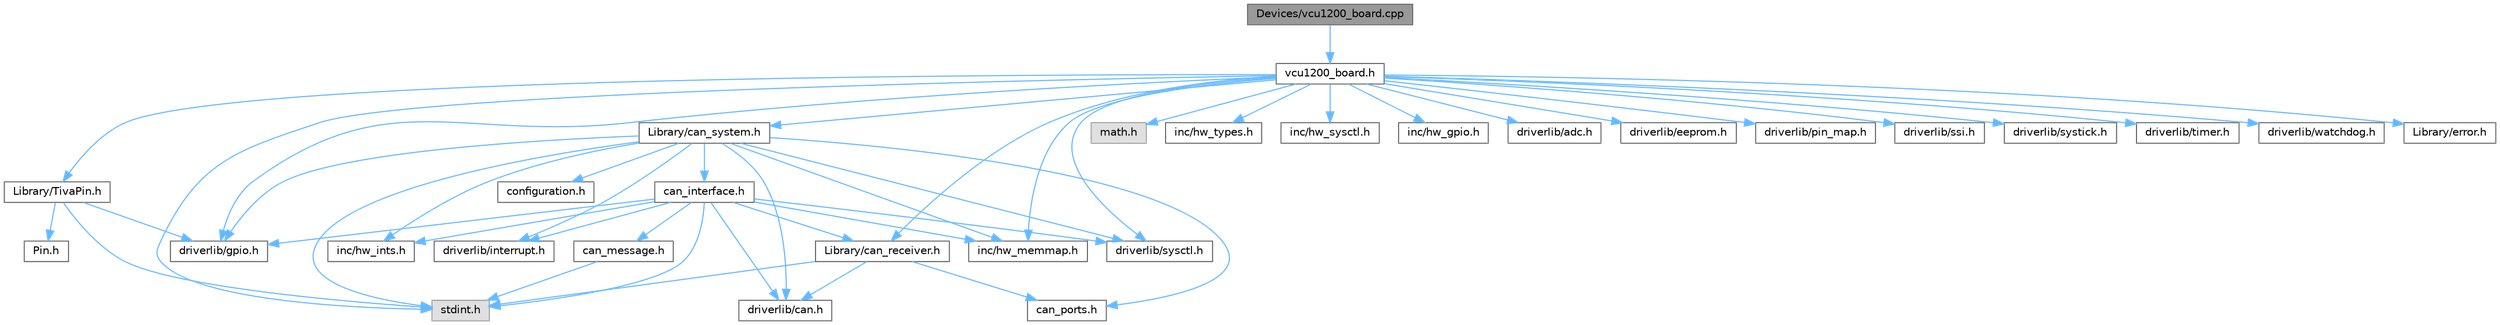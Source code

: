 digraph "Devices/vcu1200_board.cpp"
{
 // LATEX_PDF_SIZE
  bgcolor="transparent";
  edge [fontname=Helvetica,fontsize=10,labelfontname=Helvetica,labelfontsize=10];
  node [fontname=Helvetica,fontsize=10,shape=box,height=0.2,width=0.4];
  Node1 [label="Devices/vcu1200_board.cpp",height=0.2,width=0.4,color="gray40", fillcolor="grey60", style="filled", fontcolor="black",tooltip=" "];
  Node1 -> Node2 [color="steelblue1",style="solid"];
  Node2 [label="vcu1200_board.h",height=0.2,width=0.4,color="grey40", fillcolor="white", style="filled",URL="$vcu1200__board_8h.html",tooltip=" "];
  Node2 -> Node3 [color="steelblue1",style="solid"];
  Node3 [label="stdint.h",height=0.2,width=0.4,color="grey60", fillcolor="#E0E0E0", style="filled",tooltip=" "];
  Node2 -> Node4 [color="steelblue1",style="solid"];
  Node4 [label="math.h",height=0.2,width=0.4,color="grey60", fillcolor="#E0E0E0", style="filled",tooltip=" "];
  Node2 -> Node5 [color="steelblue1",style="solid"];
  Node5 [label="inc/hw_types.h",height=0.2,width=0.4,color="grey40", fillcolor="white", style="filled",URL="$hw__types_8h.html",tooltip=" "];
  Node2 -> Node6 [color="steelblue1",style="solid"];
  Node6 [label="inc/hw_sysctl.h",height=0.2,width=0.4,color="grey40", fillcolor="white", style="filled",URL="$hw__sysctl_8h.html",tooltip=" "];
  Node2 -> Node7 [color="steelblue1",style="solid"];
  Node7 [label="inc/hw_memmap.h",height=0.2,width=0.4,color="grey40", fillcolor="white", style="filled",URL="$hw__memmap_8h.html",tooltip=" "];
  Node2 -> Node8 [color="steelblue1",style="solid"];
  Node8 [label="inc/hw_gpio.h",height=0.2,width=0.4,color="grey40", fillcolor="white", style="filled",URL="$hw__gpio_8h.html",tooltip=" "];
  Node2 -> Node9 [color="steelblue1",style="solid"];
  Node9 [label="driverlib/adc.h",height=0.2,width=0.4,color="grey40", fillcolor="white", style="filled",URL="$adc_8h.html",tooltip=" "];
  Node2 -> Node10 [color="steelblue1",style="solid"];
  Node10 [label="driverlib/eeprom.h",height=0.2,width=0.4,color="grey40", fillcolor="white", style="filled",URL="$eeprom_8h.html",tooltip=" "];
  Node2 -> Node11 [color="steelblue1",style="solid"];
  Node11 [label="driverlib/gpio.h",height=0.2,width=0.4,color="grey40", fillcolor="white", style="filled",URL="$gpio_8h.html",tooltip=" "];
  Node2 -> Node12 [color="steelblue1",style="solid"];
  Node12 [label="driverlib/pin_map.h",height=0.2,width=0.4,color="grey40", fillcolor="white", style="filled",URL="$pin__map_8h.html",tooltip=" "];
  Node2 -> Node13 [color="steelblue1",style="solid"];
  Node13 [label="driverlib/ssi.h",height=0.2,width=0.4,color="grey40", fillcolor="white", style="filled",URL="$ssi_8h.html",tooltip=" "];
  Node2 -> Node14 [color="steelblue1",style="solid"];
  Node14 [label="driverlib/sysctl.h",height=0.2,width=0.4,color="grey40", fillcolor="white", style="filled",URL="$sysctl_8h.html",tooltip=" "];
  Node2 -> Node15 [color="steelblue1",style="solid"];
  Node15 [label="driverlib/systick.h",height=0.2,width=0.4,color="grey40", fillcolor="white", style="filled",URL="$systick_8h.html",tooltip=" "];
  Node2 -> Node16 [color="steelblue1",style="solid"];
  Node16 [label="driverlib/timer.h",height=0.2,width=0.4,color="grey40", fillcolor="white", style="filled",URL="$timer_8h.html",tooltip=" "];
  Node2 -> Node17 [color="steelblue1",style="solid"];
  Node17 [label="driverlib/watchdog.h",height=0.2,width=0.4,color="grey40", fillcolor="white", style="filled",URL="$watchdog_8h.html",tooltip=" "];
  Node2 -> Node18 [color="steelblue1",style="solid"];
  Node18 [label="Library/can_receiver.h",height=0.2,width=0.4,color="grey40", fillcolor="white", style="filled",URL="$can__receiver_8h.html",tooltip=" "];
  Node18 -> Node3 [color="steelblue1",style="solid"];
  Node18 -> Node19 [color="steelblue1",style="solid"];
  Node19 [label="driverlib/can.h",height=0.2,width=0.4,color="grey40", fillcolor="white", style="filled",URL="$can_8h.html",tooltip=" "];
  Node18 -> Node20 [color="steelblue1",style="solid"];
  Node20 [label="can_ports.h",height=0.2,width=0.4,color="grey40", fillcolor="white", style="filled",URL="$can__ports_8h.html",tooltip=" "];
  Node2 -> Node21 [color="steelblue1",style="solid"];
  Node21 [label="Library/can_system.h",height=0.2,width=0.4,color="grey40", fillcolor="white", style="filled",URL="$can__system_8h.html",tooltip=" "];
  Node21 -> Node3 [color="steelblue1",style="solid"];
  Node21 -> Node22 [color="steelblue1",style="solid"];
  Node22 [label="inc/hw_ints.h",height=0.2,width=0.4,color="grey40", fillcolor="white", style="filled",URL="$hw__ints_8h.html",tooltip=" "];
  Node21 -> Node7 [color="steelblue1",style="solid"];
  Node21 -> Node19 [color="steelblue1",style="solid"];
  Node21 -> Node11 [color="steelblue1",style="solid"];
  Node21 -> Node23 [color="steelblue1",style="solid"];
  Node23 [label="driverlib/interrupt.h",height=0.2,width=0.4,color="grey40", fillcolor="white", style="filled",URL="$interrupt_8h.html",tooltip=" "];
  Node21 -> Node14 [color="steelblue1",style="solid"];
  Node21 -> Node24 [color="steelblue1",style="solid"];
  Node24 [label="can_interface.h",height=0.2,width=0.4,color="grey40", fillcolor="white", style="filled",URL="$can__interface_8h.html",tooltip=" "];
  Node24 -> Node3 [color="steelblue1",style="solid"];
  Node24 -> Node22 [color="steelblue1",style="solid"];
  Node24 -> Node7 [color="steelblue1",style="solid"];
  Node24 -> Node19 [color="steelblue1",style="solid"];
  Node24 -> Node11 [color="steelblue1",style="solid"];
  Node24 -> Node23 [color="steelblue1",style="solid"];
  Node24 -> Node14 [color="steelblue1",style="solid"];
  Node24 -> Node25 [color="steelblue1",style="solid"];
  Node25 [label="can_message.h",height=0.2,width=0.4,color="grey40", fillcolor="white", style="filled",URL="$can__message_8h.html",tooltip=" "];
  Node25 -> Node3 [color="steelblue1",style="solid"];
  Node24 -> Node18 [color="steelblue1",style="solid"];
  Node21 -> Node20 [color="steelblue1",style="solid"];
  Node21 -> Node26 [color="steelblue1",style="solid"];
  Node26 [label="configuration.h",height=0.2,width=0.4,color="grey40", fillcolor="white", style="filled",URL="$configuration_8h.html",tooltip=" "];
  Node2 -> Node27 [color="steelblue1",style="solid"];
  Node27 [label="Library/error.h",height=0.2,width=0.4,color="grey40", fillcolor="white", style="filled",URL="$error_8h.html",tooltip=" "];
  Node2 -> Node28 [color="steelblue1",style="solid"];
  Node28 [label="Library/TivaPin.h",height=0.2,width=0.4,color="grey40", fillcolor="white", style="filled",URL="$_tiva_pin_8h.html",tooltip=" "];
  Node28 -> Node3 [color="steelblue1",style="solid"];
  Node28 -> Node11 [color="steelblue1",style="solid"];
  Node28 -> Node29 [color="steelblue1",style="solid"];
  Node29 [label="Pin.h",height=0.2,width=0.4,color="grey40", fillcolor="white", style="filled",URL="$_pin_8h.html",tooltip=" "];
}
